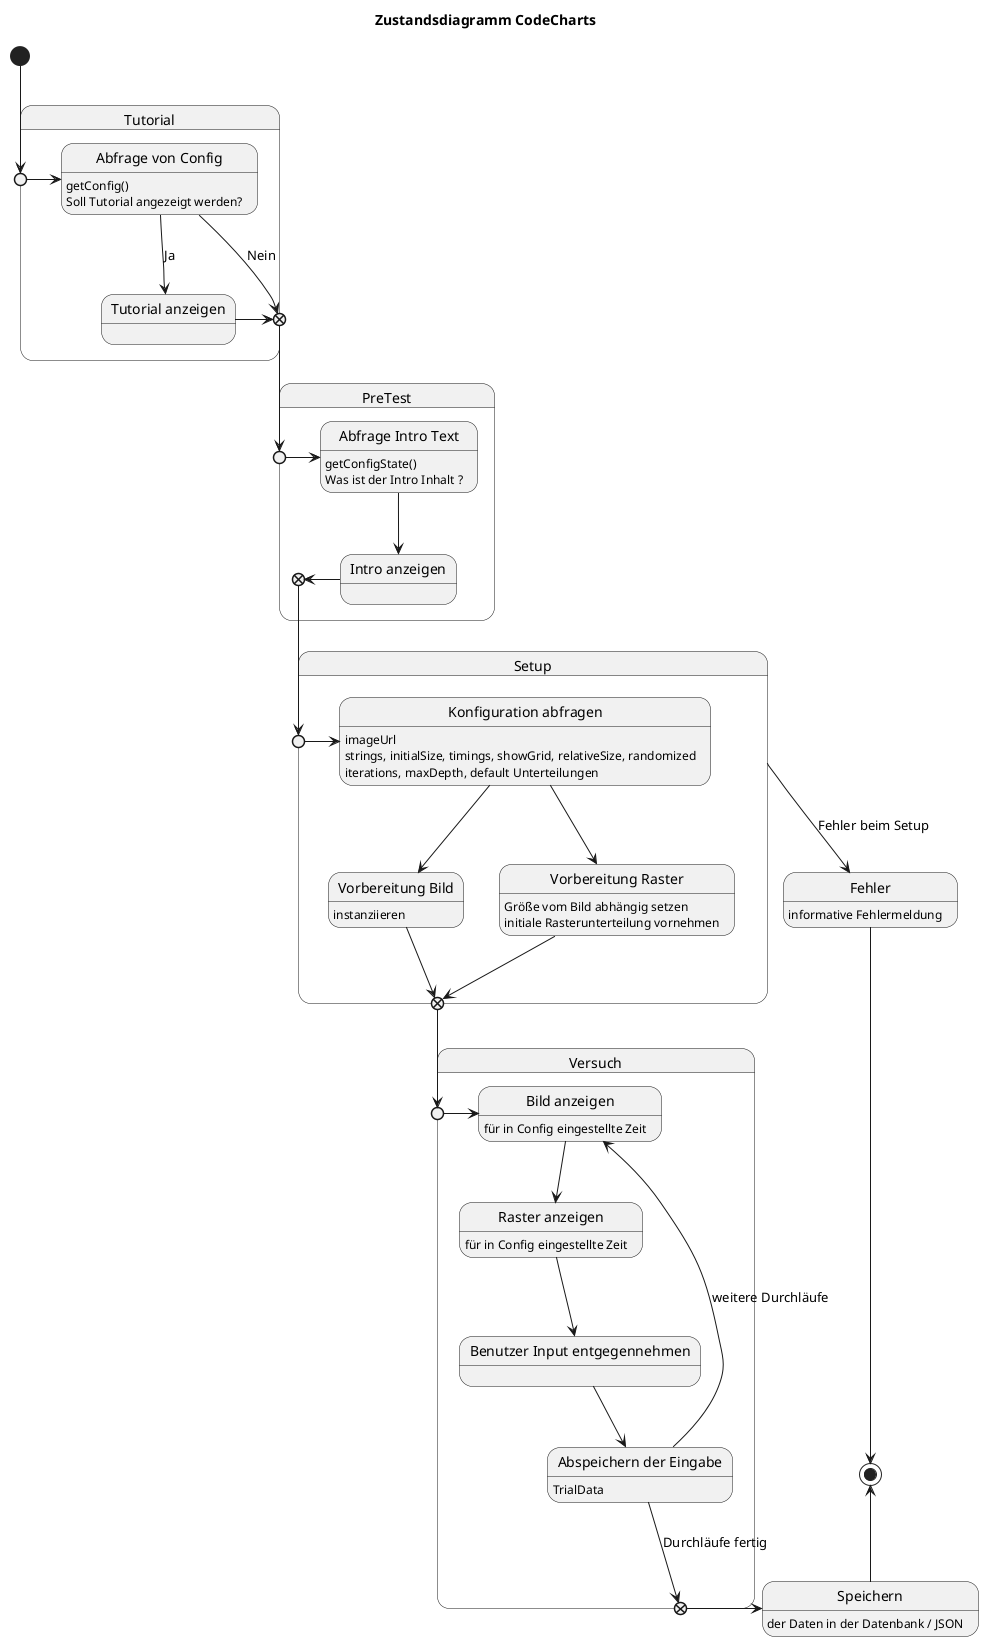 @startuml codecharts
title Zustandsdiagramm CodeCharts
state "Fehler" as err : informative Fehlermeldung
state Speichern : der Daten in der Datenbank / JSON

state "Tutorial" as t {
    state " " as tnp <<entryPoint>>
    state " " as txp <<exitPoint>>
    state "Abfrage von Config" as ac : getConfig()\nSoll Tutorial angezeigt werden?
    state "Tutorial anzeigen" as ta
    tnp -l-> ac
    ac --> ta : Ja
    ac --> txp : Nein
    ta -r-> txp
}

state "PreTest" as p {
    state " " as pnp <<entryPoint>>
    state " " as pxp <<exitPoint>>
    state "Abfrage Intro Text" as it : getConfigState()\nWas ist der Intro Inhalt ?
    state "Intro anzeigen" as ia
    pnp -l-> it
    it --> ia
    ia -r-> pxp
}

state "Setup" as s {
    state " " as snp <<entryPoint>>
    state " " as sxp <<exitPoint>>
    state "Konfiguration abfragen" as ka : imageUrl
    ka : strings, initialSize, timings, showGrid, relativeSize, randomized
    ka: iterations, maxDepth, default Unterteilungen
    state "Vorbereitung Bild" as vb : instanziieren
    state "Vorbereitung Raster" as vr : Größe vom Bild abhängig setzen
    vr : initiale Rasterunterteilung vornehmen
    snp -l-> ka
    ka --> vb
    ka --> vr
    vr -d-> sxp
    vb -d-> sxp
}


state "Versuch" as v {
    state " " as vnp <<entryPoint>>
    state " " as vxp <<exitPoint>>
    state "Bild anzeigen" as ba : für in Config eingestellte Zeit
    state "Raster anzeigen" as ra : für in Config eingestellte Zeit
    state "Benutzer Input entgegennehmen" as bi
    state "Abspeichern der Eingabe" as ae : TrialData
    vnp -l-> ba
    ba --> ra
    ra --> bi
    bi --> ae
    ae --> ba : weitere Durchläufe
    ae --> vxp : Durchläufe fertig
}

s --> err : Fehler beim Setup
[*] --> tnp

txp --> pnp
pxp --> snp
sxp --> vnp
vxp -r-> Speichern

Speichern -u-> [*]
err -d-> [*]

@enduml
